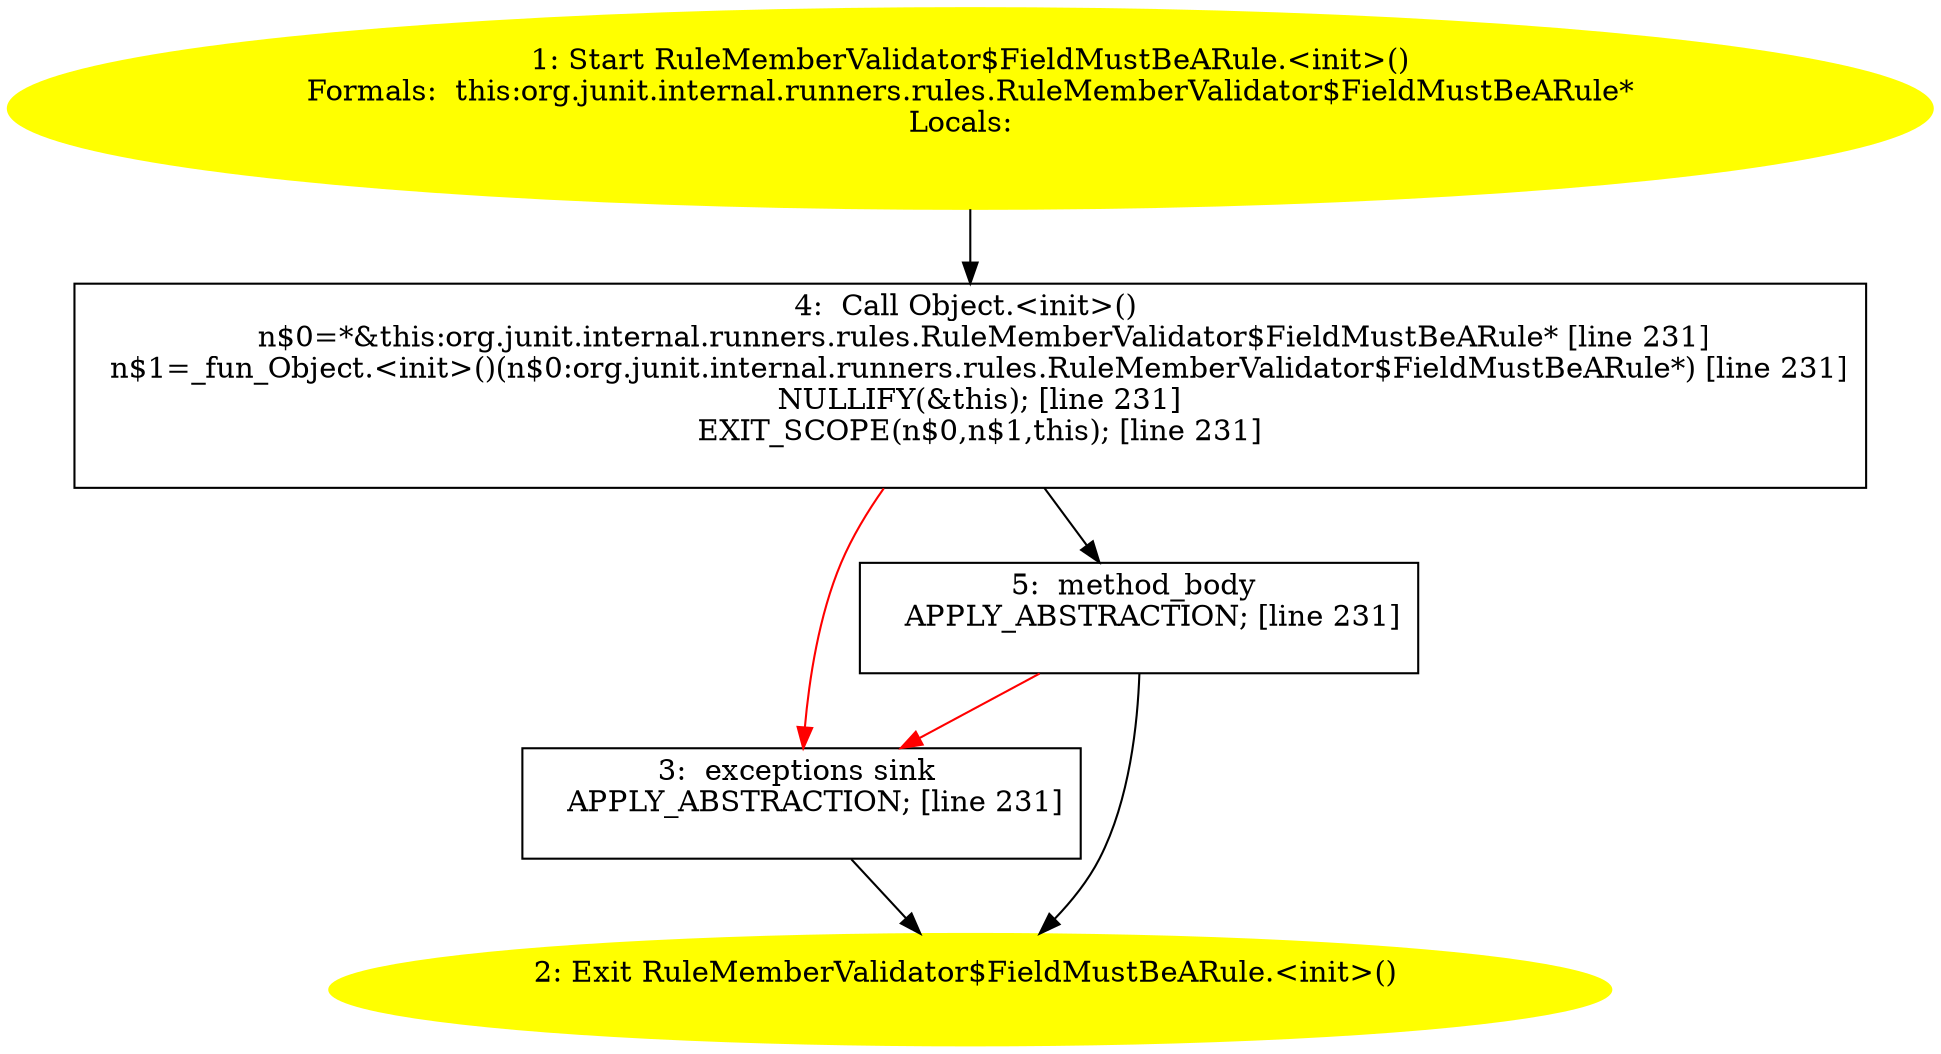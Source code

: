 /* @generated */
digraph cfg {
"org.junit.internal.runners.rules.RuleMemberValidator$FieldMustBeARule.<init>().08c1427976d6d4660c6bb9ce2c1e0e5d_1" [label="1: Start RuleMemberValidator$FieldMustBeARule.<init>()\nFormals:  this:org.junit.internal.runners.rules.RuleMemberValidator$FieldMustBeARule*\nLocals:  \n  " color=yellow style=filled]
	

	 "org.junit.internal.runners.rules.RuleMemberValidator$FieldMustBeARule.<init>().08c1427976d6d4660c6bb9ce2c1e0e5d_1" -> "org.junit.internal.runners.rules.RuleMemberValidator$FieldMustBeARule.<init>().08c1427976d6d4660c6bb9ce2c1e0e5d_4" ;
"org.junit.internal.runners.rules.RuleMemberValidator$FieldMustBeARule.<init>().08c1427976d6d4660c6bb9ce2c1e0e5d_2" [label="2: Exit RuleMemberValidator$FieldMustBeARule.<init>() \n  " color=yellow style=filled]
	

"org.junit.internal.runners.rules.RuleMemberValidator$FieldMustBeARule.<init>().08c1427976d6d4660c6bb9ce2c1e0e5d_3" [label="3:  exceptions sink \n   APPLY_ABSTRACTION; [line 231]\n " shape="box"]
	

	 "org.junit.internal.runners.rules.RuleMemberValidator$FieldMustBeARule.<init>().08c1427976d6d4660c6bb9ce2c1e0e5d_3" -> "org.junit.internal.runners.rules.RuleMemberValidator$FieldMustBeARule.<init>().08c1427976d6d4660c6bb9ce2c1e0e5d_2" ;
"org.junit.internal.runners.rules.RuleMemberValidator$FieldMustBeARule.<init>().08c1427976d6d4660c6bb9ce2c1e0e5d_4" [label="4:  Call Object.<init>() \n   n$0=*&this:org.junit.internal.runners.rules.RuleMemberValidator$FieldMustBeARule* [line 231]\n  n$1=_fun_Object.<init>()(n$0:org.junit.internal.runners.rules.RuleMemberValidator$FieldMustBeARule*) [line 231]\n  NULLIFY(&this); [line 231]\n  EXIT_SCOPE(n$0,n$1,this); [line 231]\n " shape="box"]
	

	 "org.junit.internal.runners.rules.RuleMemberValidator$FieldMustBeARule.<init>().08c1427976d6d4660c6bb9ce2c1e0e5d_4" -> "org.junit.internal.runners.rules.RuleMemberValidator$FieldMustBeARule.<init>().08c1427976d6d4660c6bb9ce2c1e0e5d_5" ;
	 "org.junit.internal.runners.rules.RuleMemberValidator$FieldMustBeARule.<init>().08c1427976d6d4660c6bb9ce2c1e0e5d_4" -> "org.junit.internal.runners.rules.RuleMemberValidator$FieldMustBeARule.<init>().08c1427976d6d4660c6bb9ce2c1e0e5d_3" [color="red" ];
"org.junit.internal.runners.rules.RuleMemberValidator$FieldMustBeARule.<init>().08c1427976d6d4660c6bb9ce2c1e0e5d_5" [label="5:  method_body \n   APPLY_ABSTRACTION; [line 231]\n " shape="box"]
	

	 "org.junit.internal.runners.rules.RuleMemberValidator$FieldMustBeARule.<init>().08c1427976d6d4660c6bb9ce2c1e0e5d_5" -> "org.junit.internal.runners.rules.RuleMemberValidator$FieldMustBeARule.<init>().08c1427976d6d4660c6bb9ce2c1e0e5d_2" ;
	 "org.junit.internal.runners.rules.RuleMemberValidator$FieldMustBeARule.<init>().08c1427976d6d4660c6bb9ce2c1e0e5d_5" -> "org.junit.internal.runners.rules.RuleMemberValidator$FieldMustBeARule.<init>().08c1427976d6d4660c6bb9ce2c1e0e5d_3" [color="red" ];
}
